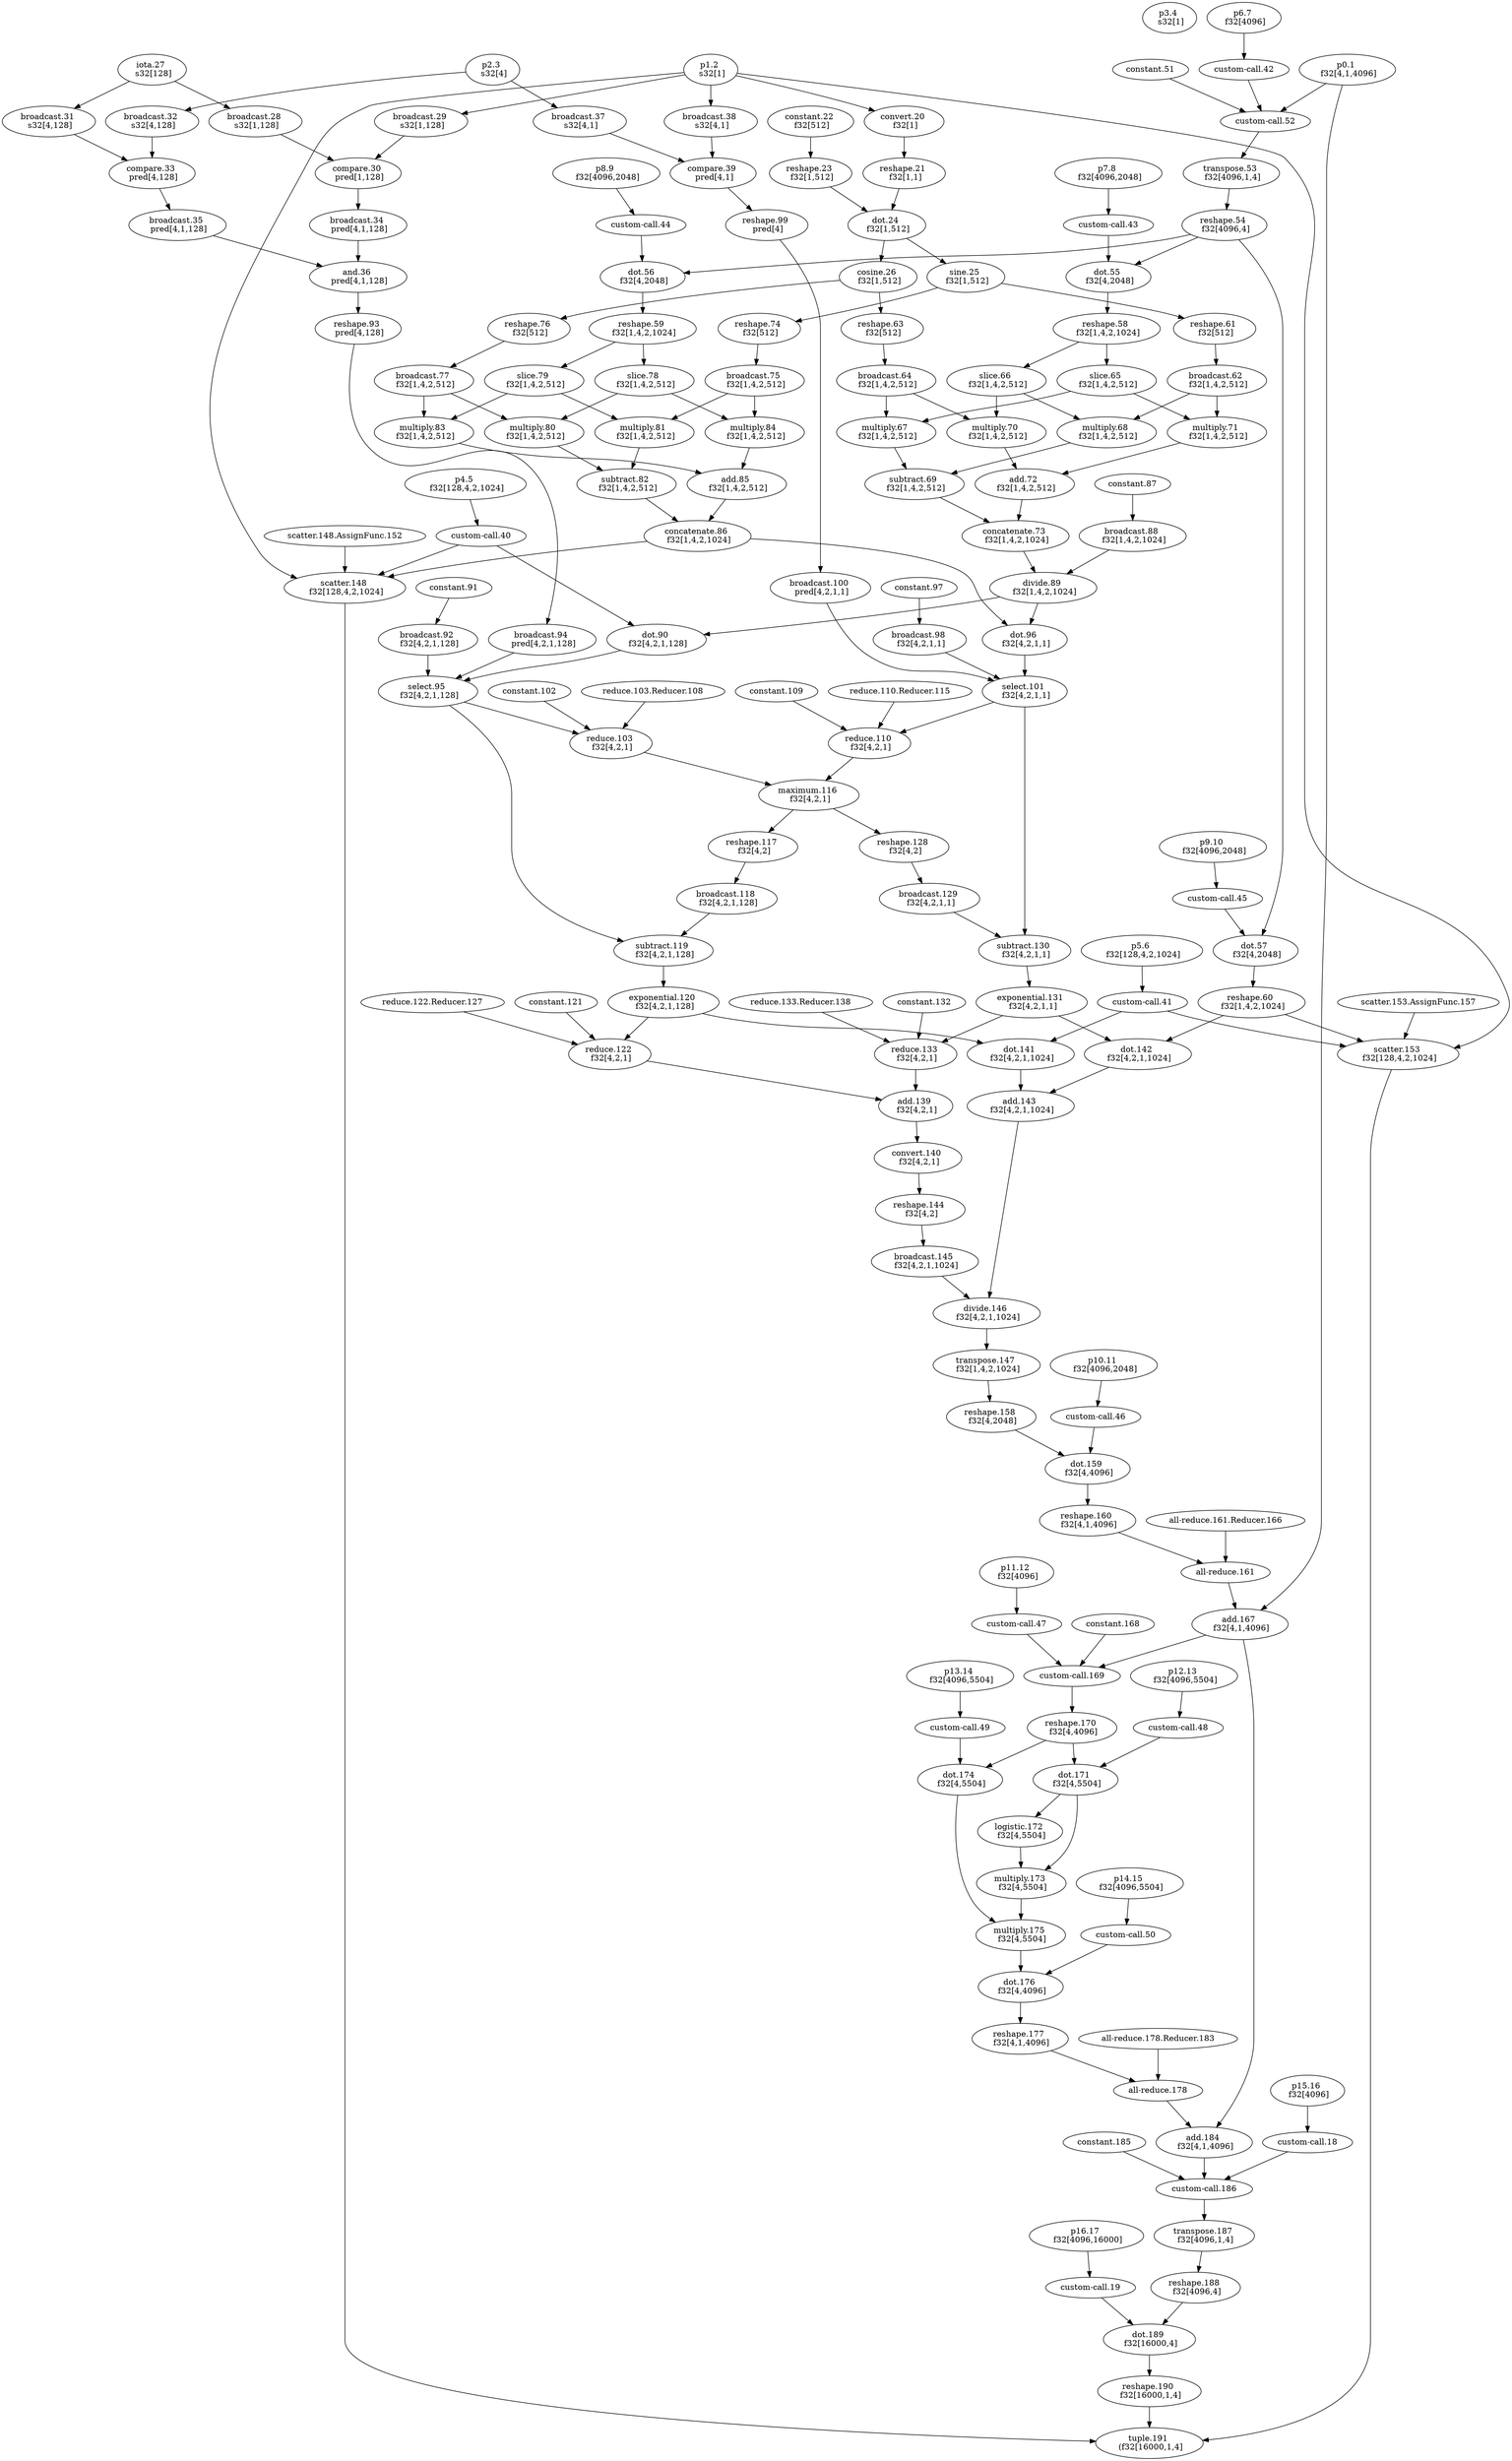 digraph HloModule { 
	"p3.4" [label="p3.4 \n s32[1]"];
	"p16.17" [label="p16.17 \n f32[4096,16000]"];
	"iota.27" [label="iota.27 \n s32[128]"];
	"broadcast.28" [label="broadcast.28 \n s32[1,128]"];
	"p1.2" [label="p1.2 \n s32[1]"];
	"broadcast.29" [label="broadcast.29 \n s32[1,128]"];
	"compare.30" [label="compare.30 \n pred[1,128]"];
	"broadcast.34" [label="broadcast.34 \n pred[4,1,128]"];
	"broadcast.31" [label="broadcast.31 \n s32[4,128]"];
	"p2.3" [label="p2.3 \n s32[4]"];
	"broadcast.32" [label="broadcast.32 \n s32[4,128]"];
	"compare.33" [label="compare.33 \n pred[4,128]"];
	"broadcast.35" [label="broadcast.35 \n pred[4,1,128]"];
	"and.36" [label="and.36 \n pred[4,1,128]"];
	"reshape.93" [label="reshape.93 \n pred[4,128]"];
	"broadcast.94" [label="broadcast.94 \n pred[4,2,1,128]"];
	"convert.20" [label="convert.20 \n f32[1]"];
	"reshape.21" [label="reshape.21 \n f32[1,1]"];
	"constant.22" [label="constant.22 \n f32[512]"];
	"reshape.23" [label="reshape.23 \n f32[1,512]"];
	"dot.24" [label="dot.24 \n f32[1,512]"];
	"cosine.26" [label="cosine.26 \n f32[1,512]"];
	"reshape.63" [label="reshape.63 \n f32[512]"];
	"broadcast.64" [label="broadcast.64 \n f32[1,4,2,512]"];
	"p0.1" [label="p0.1 \n f32[4,1,4096]"];
	"p6.7" [label="p6.7 \n f32[4096]"];
	"transpose.53" [label="transpose.53 \n f32[4096,1,4]"];
	"reshape.54" [label="reshape.54 \n f32[4096,4]"];
	"p7.8" [label="p7.8 \n f32[4096,2048]"];
	"dot.55" [label="dot.55 \n f32[4,2048]"];
	"reshape.58" [label="reshape.58 \n f32[1,4,2,1024]"];
	"slice.65" [label="slice.65 \n f32[1,4,2,512]"];
	"multiply.67" [label="multiply.67 \n f32[1,4,2,512]"];
	"sine.25" [label="sine.25 \n f32[1,512]"];
	"reshape.61" [label="reshape.61 \n f32[512]"];
	"broadcast.62" [label="broadcast.62 \n f32[1,4,2,512]"];
	"slice.66" [label="slice.66 \n f32[1,4,2,512]"];
	"multiply.68" [label="multiply.68 \n f32[1,4,2,512]"];
	"subtract.69" [label="subtract.69 \n f32[1,4,2,512]"];
	"multiply.70" [label="multiply.70 \n f32[1,4,2,512]"];
	"multiply.71" [label="multiply.71 \n f32[1,4,2,512]"];
	"add.72" [label="add.72 \n f32[1,4,2,512]"];
	"concatenate.73" [label="concatenate.73 \n f32[1,4,2,1024]"];
	"broadcast.88" [label="broadcast.88 \n f32[1,4,2,1024]"];
	"divide.89" [label="divide.89 \n f32[1,4,2,1024]"];
	"p4.5" [label="p4.5 \n f32[128,4,2,1024]"];
	"dot.90" [label="dot.90 \n f32[4,2,1,128]"];
	"broadcast.92" [label="broadcast.92 \n f32[4,2,1,128]"];
	"select.95" [label="select.95 \n f32[4,2,1,128]"];
	"reduce.103" [label="reduce.103 \n f32[4,2,1]"];
	"broadcast.38" [label="broadcast.38 \n s32[4,1]"];
	"broadcast.37" [label="broadcast.37 \n s32[4,1]"];
	"compare.39" [label="compare.39 \n pred[4,1]"];
	"reshape.99" [label="reshape.99 \n pred[4]"];
	"broadcast.100" [label="broadcast.100 \n pred[4,2,1,1]"];
	"reshape.76" [label="reshape.76 \n f32[512]"];
	"broadcast.77" [label="broadcast.77 \n f32[1,4,2,512]"];
	"p8.9" [label="p8.9 \n f32[4096,2048]"];
	"dot.56" [label="dot.56 \n f32[4,2048]"];
	"reshape.59" [label="reshape.59 \n f32[1,4,2,1024]"];
	"slice.78" [label="slice.78 \n f32[1,4,2,512]"];
	"multiply.80" [label="multiply.80 \n f32[1,4,2,512]"];
	"reshape.74" [label="reshape.74 \n f32[512]"];
	"broadcast.75" [label="broadcast.75 \n f32[1,4,2,512]"];
	"slice.79" [label="slice.79 \n f32[1,4,2,512]"];
	"multiply.81" [label="multiply.81 \n f32[1,4,2,512]"];
	"subtract.82" [label="subtract.82 \n f32[1,4,2,512]"];
	"multiply.83" [label="multiply.83 \n f32[1,4,2,512]"];
	"multiply.84" [label="multiply.84 \n f32[1,4,2,512]"];
	"add.85" [label="add.85 \n f32[1,4,2,512]"];
	"concatenate.86" [label="concatenate.86 \n f32[1,4,2,1024]"];
	"dot.96" [label="dot.96 \n f32[4,2,1,1]"];
	"broadcast.98" [label="broadcast.98 \n f32[4,2,1,1]"];
	"select.101" [label="select.101 \n f32[4,2,1,1]"];
	"reduce.110" [label="reduce.110 \n f32[4,2,1]"];
	"maximum.116" [label="maximum.116 \n f32[4,2,1]"];
	"reshape.117" [label="reshape.117 \n f32[4,2]"];
	"broadcast.118" [label="broadcast.118 \n f32[4,2,1,128]"];
	"subtract.119" [label="subtract.119 \n f32[4,2,1,128]"];
	"exponential.120" [label="exponential.120 \n f32[4,2,1,128]"];
	"p5.6" [label="p5.6 \n f32[128,4,2,1024]"];
	"dot.141" [label="dot.141 \n f32[4,2,1,1024]"];
	"reshape.128" [label="reshape.128 \n f32[4,2]"];
	"broadcast.129" [label="broadcast.129 \n f32[4,2,1,1]"];
	"subtract.130" [label="subtract.130 \n f32[4,2,1,1]"];
	"exponential.131" [label="exponential.131 \n f32[4,2,1,1]"];
	"p9.10" [label="p9.10 \n f32[4096,2048]"];
	"dot.57" [label="dot.57 \n f32[4,2048]"];
	"reshape.60" [label="reshape.60 \n f32[1,4,2,1024]"];
	"dot.142" [label="dot.142 \n f32[4,2,1,1024]"];
	"add.143" [label="add.143 \n f32[4,2,1,1024]"];
	"reduce.122" [label="reduce.122 \n f32[4,2,1]"];
	"reduce.133" [label="reduce.133 \n f32[4,2,1]"];
	"add.139" [label="add.139 \n f32[4,2,1]"];
	"convert.140" [label="convert.140 \n f32[4,2,1]"];
	"reshape.144" [label="reshape.144 \n f32[4,2]"];
	"broadcast.145" [label="broadcast.145 \n f32[4,2,1,1024]"];
	"divide.146" [label="divide.146 \n f32[4,2,1,1024]"];
	"transpose.147" [label="transpose.147 \n f32[1,4,2,1024]"];
	"reshape.158" [label="reshape.158 \n f32[4,2048]"];
	"p10.11" [label="p10.11 \n f32[4096,2048]"];
	"dot.159" [label="dot.159 \n f32[4,4096]"];
	"reshape.160" [label="reshape.160 \n f32[4,1,4096]"];
	"add.167" [label="add.167 \n f32[4,1,4096]"];
	"p11.12" [label="p11.12 \n f32[4096]"];
	"reshape.170" [label="reshape.170 \n f32[4,4096]"];
	"p12.13" [label="p12.13 \n f32[4096,5504]"];
	"dot.171" [label="dot.171 \n f32[4,5504]"];
	"logistic.172" [label="logistic.172 \n f32[4,5504]"];
	"multiply.173" [label="multiply.173 \n f32[4,5504]"];
	"p13.14" [label="p13.14 \n f32[4096,5504]"];
	"dot.174" [label="dot.174 \n f32[4,5504]"];
	"multiply.175" [label="multiply.175 \n f32[4,5504]"];
	"p14.15" [label="p14.15 \n f32[4096,5504]"];
	"dot.176" [label="dot.176 \n f32[4,4096]"];
	"reshape.177" [label="reshape.177 \n f32[4,1,4096]"];
	"add.184" [label="add.184 \n f32[4,1,4096]"];
	"p15.16" [label="p15.16 \n f32[4096]"];
	"transpose.187" [label="transpose.187 \n f32[4096,1,4]"];
	"reshape.188" [label="reshape.188 \n f32[4096,4]"];
	"dot.189" [label="dot.189 \n f32[16000,4]"];
	"reshape.190" [label="reshape.190 \n f32[16000,1,4]"];
	"scatter.148" [label="scatter.148 \n f32[128,4,2,1024]"];
	"scatter.153" [label="scatter.153 \n f32[128,4,2,1024]"];
	"tuple.191" [label="tuple.191 \n (f32[16000,1,4]"]; 
 	"p16.17" -> "custom-call.19";
	"iota.27" -> "broadcast.28";
	"p1.2" -> "broadcast.29";
	"broadcast.28" -> "compare.30";
	"broadcast.29" -> "compare.30";
	"compare.30" -> "broadcast.34";
	"iota.27" -> "broadcast.31";
	"p2.3" -> "broadcast.32";
	"broadcast.31" -> "compare.33";
	"broadcast.32" -> "compare.33";
	"compare.33" -> "broadcast.35";
	"broadcast.34" -> "and.36";
	"broadcast.35" -> "and.36";
	"and.36" -> "reshape.93";
	"reshape.93" -> "broadcast.94";
	"p1.2" -> "convert.20";
	"convert.20" -> "reshape.21";
	"constant.22" -> "reshape.23";
	"reshape.21" -> "dot.24";
	"reshape.23" -> "dot.24";
	"dot.24" -> "cosine.26";
	"cosine.26" -> "reshape.63";
	"reshape.63" -> "broadcast.64";
	"p6.7" -> "custom-call.42";
	"p0.1" -> "custom-call.52";
	"custom-call.42" -> "custom-call.52";
	"constant.51" -> "custom-call.52";
	"custom-call.52" -> "transpose.53";
	"transpose.53" -> "reshape.54";
	"p7.8" -> "custom-call.43";
	"reshape.54" -> "dot.55";
	"custom-call.43" -> "dot.55";
	"dot.55" -> "reshape.58";
	"reshape.58" -> "slice.65";
	"broadcast.64" -> "multiply.67";
	"slice.65" -> "multiply.67";
	"dot.24" -> "sine.25";
	"sine.25" -> "reshape.61";
	"reshape.61" -> "broadcast.62";
	"reshape.58" -> "slice.66";
	"broadcast.62" -> "multiply.68";
	"slice.66" -> "multiply.68";
	"multiply.67" -> "subtract.69";
	"multiply.68" -> "subtract.69";
	"broadcast.64" -> "multiply.70";
	"slice.66" -> "multiply.70";
	"broadcast.62" -> "multiply.71";
	"slice.65" -> "multiply.71";
	"multiply.70" -> "add.72";
	"multiply.71" -> "add.72";
	"subtract.69" -> "concatenate.73";
	"add.72" -> "concatenate.73";
	"constant.87" -> "broadcast.88";
	"concatenate.73" -> "divide.89";
	"broadcast.88" -> "divide.89";
	"p4.5" -> "custom-call.40";
	"divide.89" -> "dot.90";
	"custom-call.40" -> "dot.90";
	"constant.91" -> "broadcast.92";
	"broadcast.94" -> "select.95";
	"dot.90" -> "select.95";
	"broadcast.92" -> "select.95";
	"select.95" -> "reduce.103";
	"constant.102" -> "reduce.103";
	"reduce.103.Reducer.108" -> "reduce.103";
	"p1.2" -> "broadcast.38";
	"p2.3" -> "broadcast.37";
	"broadcast.38" -> "compare.39";
	"broadcast.37" -> "compare.39";
	"compare.39" -> "reshape.99";
	"reshape.99" -> "broadcast.100";
	"cosine.26" -> "reshape.76";
	"reshape.76" -> "broadcast.77";
	"p8.9" -> "custom-call.44";
	"reshape.54" -> "dot.56";
	"custom-call.44" -> "dot.56";
	"dot.56" -> "reshape.59";
	"reshape.59" -> "slice.78";
	"broadcast.77" -> "multiply.80";
	"slice.78" -> "multiply.80";
	"sine.25" -> "reshape.74";
	"reshape.74" -> "broadcast.75";
	"reshape.59" -> "slice.79";
	"broadcast.75" -> "multiply.81";
	"slice.79" -> "multiply.81";
	"multiply.80" -> "subtract.82";
	"multiply.81" -> "subtract.82";
	"broadcast.77" -> "multiply.83";
	"slice.79" -> "multiply.83";
	"broadcast.75" -> "multiply.84";
	"slice.78" -> "multiply.84";
	"multiply.83" -> "add.85";
	"multiply.84" -> "add.85";
	"subtract.82" -> "concatenate.86";
	"add.85" -> "concatenate.86";
	"divide.89" -> "dot.96";
	"concatenate.86" -> "dot.96";
	"constant.97" -> "broadcast.98";
	"broadcast.100" -> "select.101";
	"dot.96" -> "select.101";
	"broadcast.98" -> "select.101";
	"select.101" -> "reduce.110";
	"constant.109" -> "reduce.110";
	"reduce.110.Reducer.115" -> "reduce.110";
	"reduce.103" -> "maximum.116";
	"reduce.110" -> "maximum.116";
	"maximum.116" -> "reshape.117";
	"reshape.117" -> "broadcast.118";
	"select.95" -> "subtract.119";
	"broadcast.118" -> "subtract.119";
	"subtract.119" -> "exponential.120";
	"p5.6" -> "custom-call.41";
	"exponential.120" -> "dot.141";
	"custom-call.41" -> "dot.141";
	"maximum.116" -> "reshape.128";
	"reshape.128" -> "broadcast.129";
	"select.101" -> "subtract.130";
	"broadcast.129" -> "subtract.130";
	"subtract.130" -> "exponential.131";
	"p9.10" -> "custom-call.45";
	"reshape.54" -> "dot.57";
	"custom-call.45" -> "dot.57";
	"dot.57" -> "reshape.60";
	"exponential.131" -> "dot.142";
	"reshape.60" -> "dot.142";
	"dot.141" -> "add.143";
	"dot.142" -> "add.143";
	"exponential.120" -> "reduce.122";
	"constant.121" -> "reduce.122";
	"reduce.122.Reducer.127" -> "reduce.122";
	"exponential.131" -> "reduce.133";
	"constant.132" -> "reduce.133";
	"reduce.133.Reducer.138" -> "reduce.133";
	"reduce.122" -> "add.139";
	"reduce.133" -> "add.139";
	"add.139" -> "convert.140";
	"convert.140" -> "reshape.144";
	"reshape.144" -> "broadcast.145";
	"add.143" -> "divide.146";
	"broadcast.145" -> "divide.146";
	"divide.146" -> "transpose.147";
	"transpose.147" -> "reshape.158";
	"p10.11" -> "custom-call.46";
	"reshape.158" -> "dot.159";
	"custom-call.46" -> "dot.159";
	"dot.159" -> "reshape.160";
	"reshape.160" -> "all-reduce.161";
	"all-reduce.161.Reducer.166" -> "all-reduce.161";
	"all-reduce.161" -> "add.167";
	"p0.1" -> "add.167";
	"p11.12" -> "custom-call.47";
	"add.167" -> "custom-call.169";
	"custom-call.47" -> "custom-call.169";
	"constant.168" -> "custom-call.169";
	"custom-call.169" -> "reshape.170";
	"p12.13" -> "custom-call.48";
	"reshape.170" -> "dot.171";
	"custom-call.48" -> "dot.171";
	"dot.171" -> "logistic.172";
	"dot.171" -> "multiply.173";
	"logistic.172" -> "multiply.173";
	"p13.14" -> "custom-call.49";
	"reshape.170" -> "dot.174";
	"custom-call.49" -> "dot.174";
	"multiply.173" -> "multiply.175";
	"dot.174" -> "multiply.175";
	"p14.15" -> "custom-call.50";
	"multiply.175" -> "dot.176";
	"custom-call.50" -> "dot.176";
	"dot.176" -> "reshape.177";
	"reshape.177" -> "all-reduce.178";
	"all-reduce.178.Reducer.183" -> "all-reduce.178";
	"all-reduce.178" -> "add.184";
	"add.167" -> "add.184";
	"p15.16" -> "custom-call.18";
	"add.184" -> "custom-call.186";
	"custom-call.18" -> "custom-call.186";
	"constant.185" -> "custom-call.186";
	"custom-call.186" -> "transpose.187";
	"transpose.187" -> "reshape.188";
	"custom-call.19" -> "dot.189";
	"reshape.188" -> "dot.189";
	"dot.189" -> "reshape.190";
	"custom-call.40" -> "scatter.148";
	"p1.2" -> "scatter.148";
	"concatenate.86" -> "scatter.148";
	"scatter.148.AssignFunc.152" -> "scatter.148";
	"custom-call.41" -> "scatter.153";
	"p1.2" -> "scatter.153";
	"reshape.60" -> "scatter.153";
	"scatter.153.AssignFunc.157" -> "scatter.153";
	"reshape.190" -> "tuple.191";
	"scatter.148" -> "tuple.191";
	"scatter.153" -> "tuple.191";
 }